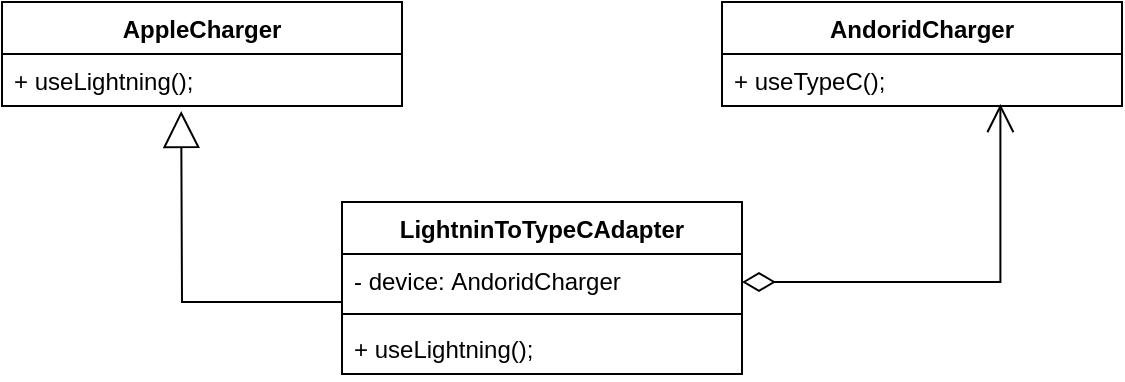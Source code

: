 <mxfile version="20.8.16" type="device"><diagram name="Page-1" id="KY69GH7PF-7IZM2q5loz"><mxGraphModel dx="1195" dy="725" grid="1" gridSize="10" guides="1" tooltips="1" connect="1" arrows="1" fold="1" page="1" pageScale="1" pageWidth="700" pageHeight="1000" math="0" shadow="0"><root><mxCell id="0"/><mxCell id="1" parent="0"/><mxCell id="3Q-JLSMz5p8KsNFxydyK-21" value="LightninToTypeCAdapter" style="swimlane;fontStyle=1;align=center;verticalAlign=top;childLayout=stackLayout;horizontal=1;startSize=26;horizontalStack=0;resizeParent=1;resizeParentMax=0;resizeLast=0;collapsible=1;marginBottom=0;" vertex="1" parent="1"><mxGeometry x="250" y="280" width="200" height="86" as="geometry"/></mxCell><mxCell id="3Q-JLSMz5p8KsNFxydyK-22" value="- device: AndoridCharger" style="text;strokeColor=none;fillColor=none;align=left;verticalAlign=top;spacingLeft=4;spacingRight=4;overflow=hidden;rotatable=0;points=[[0,0.5],[1,0.5]];portConstraint=eastwest;" vertex="1" parent="3Q-JLSMz5p8KsNFxydyK-21"><mxGeometry y="26" width="200" height="26" as="geometry"/></mxCell><mxCell id="3Q-JLSMz5p8KsNFxydyK-23" value="" style="line;strokeWidth=1;fillColor=none;align=left;verticalAlign=middle;spacingTop=-1;spacingLeft=3;spacingRight=3;rotatable=0;labelPosition=right;points=[];portConstraint=eastwest;strokeColor=inherit;" vertex="1" parent="3Q-JLSMz5p8KsNFxydyK-21"><mxGeometry y="52" width="200" height="8" as="geometry"/></mxCell><mxCell id="3Q-JLSMz5p8KsNFxydyK-31" value="+ useLightning();" style="text;strokeColor=none;fillColor=none;align=left;verticalAlign=top;spacingLeft=4;spacingRight=4;overflow=hidden;rotatable=0;points=[[0,0.5],[1,0.5]];portConstraint=eastwest;" vertex="1" parent="3Q-JLSMz5p8KsNFxydyK-21"><mxGeometry y="60" width="200" height="26" as="geometry"/></mxCell><mxCell id="3Q-JLSMz5p8KsNFxydyK-25" value="AppleCharger" style="swimlane;fontStyle=1;align=center;verticalAlign=top;childLayout=stackLayout;horizontal=1;startSize=26;horizontalStack=0;resizeParent=1;resizeParentMax=0;resizeLast=0;collapsible=1;marginBottom=0;" vertex="1" parent="1"><mxGeometry x="80" y="180" width="200" height="52" as="geometry"/></mxCell><mxCell id="3Q-JLSMz5p8KsNFxydyK-28" value="+ useLightning();" style="text;strokeColor=none;fillColor=none;align=left;verticalAlign=top;spacingLeft=4;spacingRight=4;overflow=hidden;rotatable=0;points=[[0,0.5],[1,0.5]];portConstraint=eastwest;" vertex="1" parent="3Q-JLSMz5p8KsNFxydyK-25"><mxGeometry y="26" width="200" height="26" as="geometry"/></mxCell><mxCell id="3Q-JLSMz5p8KsNFxydyK-29" value="AndoridCharger" style="swimlane;fontStyle=1;align=center;verticalAlign=top;childLayout=stackLayout;horizontal=1;startSize=26;horizontalStack=0;resizeParent=1;resizeParentMax=0;resizeLast=0;collapsible=1;marginBottom=0;" vertex="1" parent="1"><mxGeometry x="440" y="180" width="200" height="52" as="geometry"/></mxCell><mxCell id="3Q-JLSMz5p8KsNFxydyK-30" value="+ useTypeC();" style="text;strokeColor=none;fillColor=none;align=left;verticalAlign=top;spacingLeft=4;spacingRight=4;overflow=hidden;rotatable=0;points=[[0,0.5],[1,0.5]];portConstraint=eastwest;" vertex="1" parent="3Q-JLSMz5p8KsNFxydyK-29"><mxGeometry y="26" width="200" height="26" as="geometry"/></mxCell><mxCell id="3Q-JLSMz5p8KsNFxydyK-33" value="" style="endArrow=open;html=1;endSize=12;startArrow=diamondThin;startSize=14;startFill=0;edgeStyle=orthogonalEdgeStyle;align=left;verticalAlign=bottom;rounded=0;entryX=0.696;entryY=0.963;entryDx=0;entryDy=0;entryPerimeter=0;" edge="1" parent="1" target="3Q-JLSMz5p8KsNFxydyK-30"><mxGeometry x="-0.976" y="10" relative="1" as="geometry"><mxPoint x="450" y="320" as="sourcePoint"/><mxPoint x="610" y="322.66" as="targetPoint"/><Array as="points"><mxPoint x="450" y="320"/><mxPoint x="579" y="320"/></Array><mxPoint as="offset"/></mxGeometry></mxCell><mxCell id="3Q-JLSMz5p8KsNFxydyK-35" value="" style="endArrow=block;endSize=16;endFill=0;html=1;rounded=0;exitX=0;exitY=0.923;exitDx=0;exitDy=0;exitPerimeter=0;entryX=0.448;entryY=1.095;entryDx=0;entryDy=0;entryPerimeter=0;" edge="1" parent="1" source="3Q-JLSMz5p8KsNFxydyK-22" target="3Q-JLSMz5p8KsNFxydyK-28"><mxGeometry x="-1" y="-142" width="160" relative="1" as="geometry"><mxPoint x="40" y="330" as="sourcePoint"/><mxPoint x="170" y="240" as="targetPoint"/><Array as="points"><mxPoint x="170" y="330"/></Array><mxPoint x="-90" y="-32" as="offset"/></mxGeometry></mxCell></root></mxGraphModel></diagram></mxfile>